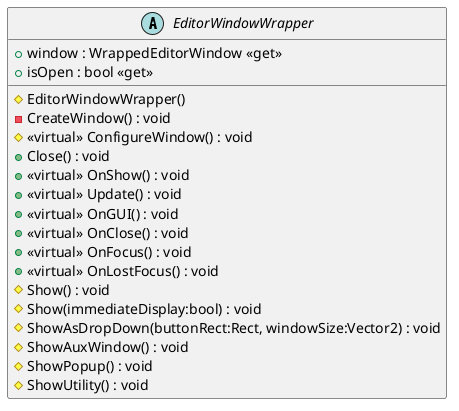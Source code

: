 @startuml
abstract class EditorWindowWrapper {
    # EditorWindowWrapper()
    + window : WrappedEditorWindow <<get>>
    + isOpen : bool <<get>>
    - CreateWindow() : void
    # <<virtual>> ConfigureWindow() : void
    + Close() : void
    + <<virtual>> OnShow() : void
    + <<virtual>> Update() : void
    + <<virtual>> OnGUI() : void
    + <<virtual>> OnClose() : void
    + <<virtual>> OnFocus() : void
    + <<virtual>> OnLostFocus() : void
    # Show() : void
    # Show(immediateDisplay:bool) : void
    # ShowAsDropDown(buttonRect:Rect, windowSize:Vector2) : void
    # ShowAuxWindow() : void
    # ShowPopup() : void
    # ShowUtility() : void
}
@enduml
